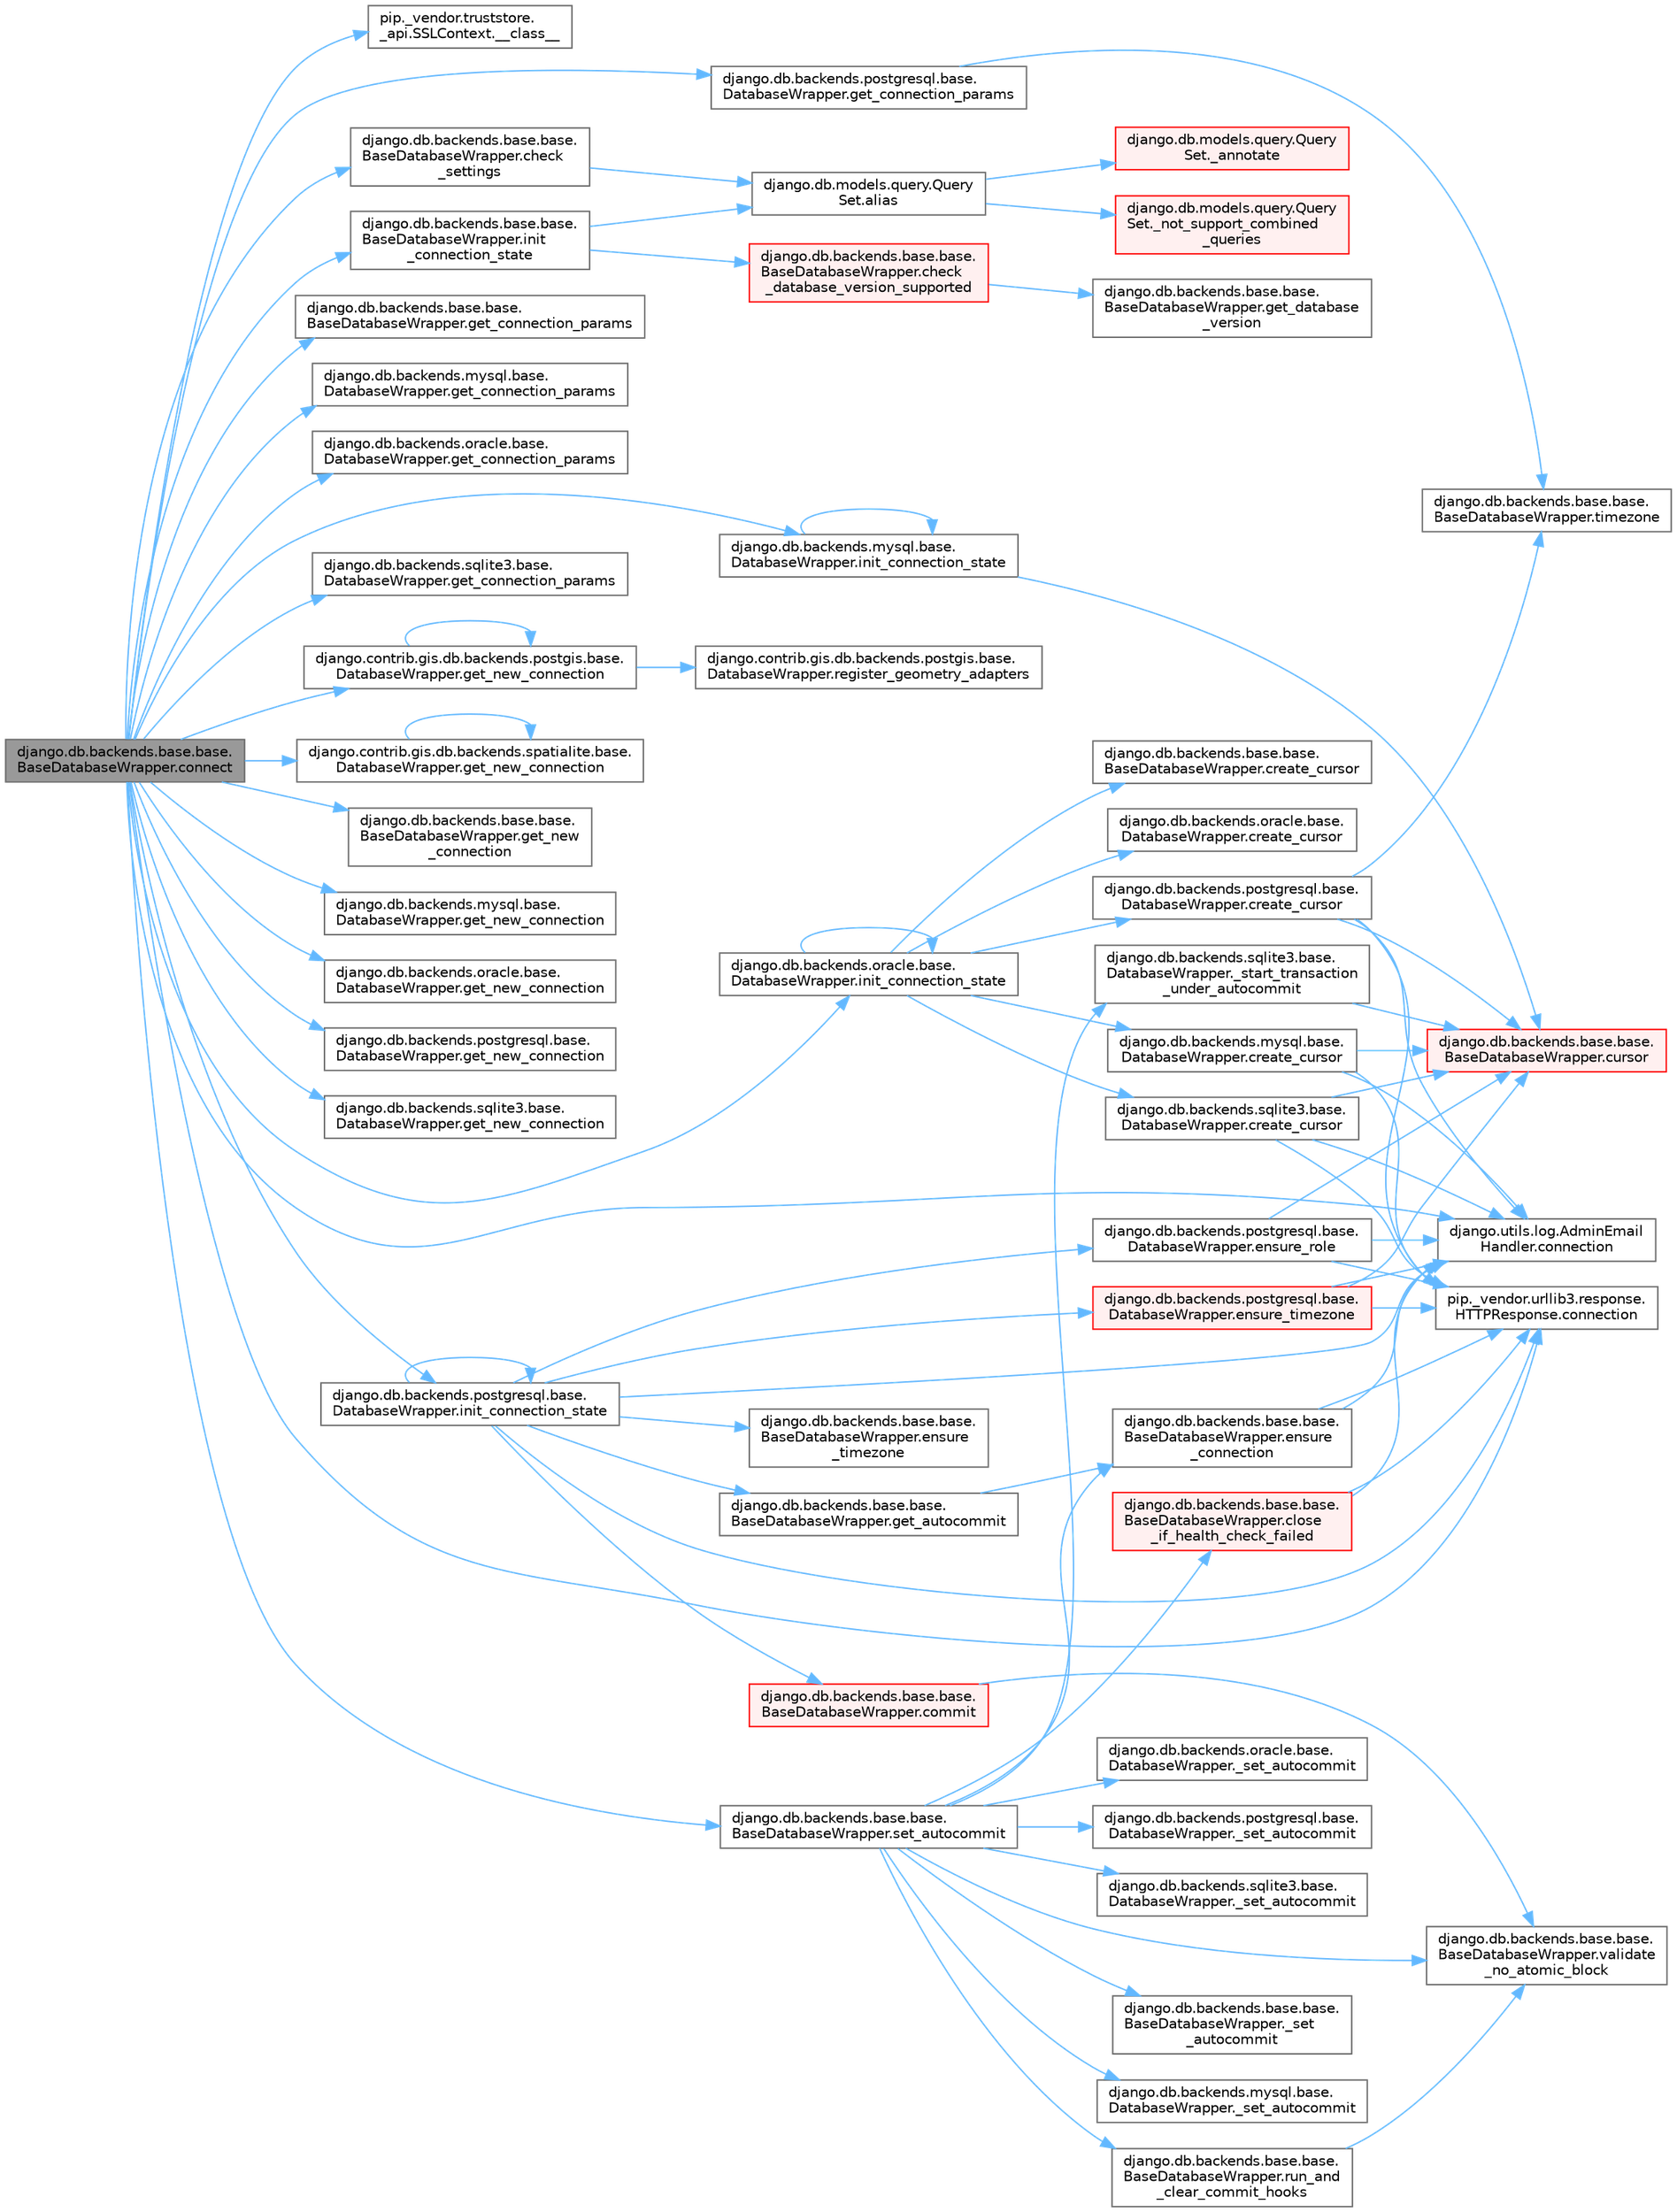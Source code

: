 digraph "django.db.backends.base.base.BaseDatabaseWrapper.connect"
{
 // LATEX_PDF_SIZE
  bgcolor="transparent";
  edge [fontname=Helvetica,fontsize=10,labelfontname=Helvetica,labelfontsize=10];
  node [fontname=Helvetica,fontsize=10,shape=box,height=0.2,width=0.4];
  rankdir="LR";
  Node1 [id="Node000001",label="django.db.backends.base.base.\lBaseDatabaseWrapper.connect",height=0.2,width=0.4,color="gray40", fillcolor="grey60", style="filled", fontcolor="black",tooltip=" "];
  Node1 -> Node2 [id="edge1_Node000001_Node000002",color="steelblue1",style="solid",tooltip=" "];
  Node2 [id="Node000002",label="pip._vendor.truststore.\l_api.SSLContext.__class__",height=0.2,width=0.4,color="grey40", fillcolor="white", style="filled",URL="$classpip_1_1__vendor_1_1truststore_1_1__api_1_1_s_s_l_context.html#a530861514f31eabaa3f513557d6e66de",tooltip=" "];
  Node1 -> Node3 [id="edge2_Node000001_Node000003",color="steelblue1",style="solid",tooltip=" "];
  Node3 [id="Node000003",label="django.db.backends.base.base.\lBaseDatabaseWrapper.check\l_settings",height=0.2,width=0.4,color="grey40", fillcolor="white", style="filled",URL="$classdjango_1_1db_1_1backends_1_1base_1_1base_1_1_base_database_wrapper.html#ade36d19d6439f7f781151786f4365cf5",tooltip=" "];
  Node3 -> Node4 [id="edge3_Node000003_Node000004",color="steelblue1",style="solid",tooltip=" "];
  Node4 [id="Node000004",label="django.db.models.query.Query\lSet.alias",height=0.2,width=0.4,color="grey40", fillcolor="white", style="filled",URL="$classdjango_1_1db_1_1models_1_1query_1_1_query_set.html#a896674021318d512b00a9acfd0871558",tooltip=" "];
  Node4 -> Node5 [id="edge4_Node000004_Node000005",color="steelblue1",style="solid",tooltip=" "];
  Node5 [id="Node000005",label="django.db.models.query.Query\lSet._annotate",height=0.2,width=0.4,color="red", fillcolor="#FFF0F0", style="filled",URL="$classdjango_1_1db_1_1models_1_1query_1_1_query_set.html#afabda1d66ae4492de2f44d5d81a3a571",tooltip=" "];
  Node4 -> Node21 [id="edge5_Node000004_Node000021",color="steelblue1",style="solid",tooltip=" "];
  Node21 [id="Node000021",label="django.db.models.query.Query\lSet._not_support_combined\l_queries",height=0.2,width=0.4,color="red", fillcolor="#FFF0F0", style="filled",URL="$classdjango_1_1db_1_1models_1_1query_1_1_query_set.html#aa8310ec206924c94141bef75563958e2",tooltip=" "];
  Node1 -> Node22 [id="edge6_Node000001_Node000022",color="steelblue1",style="solid",tooltip=" "];
  Node22 [id="Node000022",label="django.utils.log.AdminEmail\lHandler.connection",height=0.2,width=0.4,color="grey40", fillcolor="white", style="filled",URL="$classdjango_1_1utils_1_1log_1_1_admin_email_handler.html#a545b5f7ec55a857fe1ca7836814a0760",tooltip=" "];
  Node1 -> Node23 [id="edge7_Node000001_Node000023",color="steelblue1",style="solid",tooltip=" "];
  Node23 [id="Node000023",label="pip._vendor.urllib3.response.\lHTTPResponse.connection",height=0.2,width=0.4,color="grey40", fillcolor="white", style="filled",URL="$classpip_1_1__vendor_1_1urllib3_1_1response_1_1_h_t_t_p_response.html#a9002314624685de3bbf9b84bdc87fef8",tooltip=" "];
  Node1 -> Node24 [id="edge8_Node000001_Node000024",color="steelblue1",style="solid",tooltip=" "];
  Node24 [id="Node000024",label="django.db.backends.base.base.\lBaseDatabaseWrapper.get_connection_params",height=0.2,width=0.4,color="grey40", fillcolor="white", style="filled",URL="$classdjango_1_1db_1_1backends_1_1base_1_1base_1_1_base_database_wrapper.html#a2bf47c4de591ae4ce72e01f54ef903c3",tooltip=" "];
  Node1 -> Node25 [id="edge9_Node000001_Node000025",color="steelblue1",style="solid",tooltip=" "];
  Node25 [id="Node000025",label="django.db.backends.mysql.base.\lDatabaseWrapper.get_connection_params",height=0.2,width=0.4,color="grey40", fillcolor="white", style="filled",URL="$classdjango_1_1db_1_1backends_1_1mysql_1_1base_1_1_database_wrapper.html#a674671c49746d390cbdbc037864b60bc",tooltip=" "];
  Node1 -> Node26 [id="edge10_Node000001_Node000026",color="steelblue1",style="solid",tooltip=" "];
  Node26 [id="Node000026",label="django.db.backends.oracle.base.\lDatabaseWrapper.get_connection_params",height=0.2,width=0.4,color="grey40", fillcolor="white", style="filled",URL="$classdjango_1_1db_1_1backends_1_1oracle_1_1base_1_1_database_wrapper.html#a9b63192dbaf06f894f4722f2f408132f",tooltip=" "];
  Node1 -> Node27 [id="edge11_Node000001_Node000027",color="steelblue1",style="solid",tooltip=" "];
  Node27 [id="Node000027",label="django.db.backends.postgresql.base.\lDatabaseWrapper.get_connection_params",height=0.2,width=0.4,color="grey40", fillcolor="white", style="filled",URL="$classdjango_1_1db_1_1backends_1_1postgresql_1_1base_1_1_database_wrapper.html#a2bcb61671245c25ceaff57cec68185e0",tooltip=" "];
  Node27 -> Node28 [id="edge12_Node000027_Node000028",color="steelblue1",style="solid",tooltip=" "];
  Node28 [id="Node000028",label="django.db.backends.base.base.\lBaseDatabaseWrapper.timezone",height=0.2,width=0.4,color="grey40", fillcolor="white", style="filled",URL="$classdjango_1_1db_1_1backends_1_1base_1_1base_1_1_base_database_wrapper.html#a7a936afe6422dca268aedad623f7d964",tooltip=" "];
  Node1 -> Node29 [id="edge13_Node000001_Node000029",color="steelblue1",style="solid",tooltip=" "];
  Node29 [id="Node000029",label="django.db.backends.sqlite3.base.\lDatabaseWrapper.get_connection_params",height=0.2,width=0.4,color="grey40", fillcolor="white", style="filled",URL="$classdjango_1_1db_1_1backends_1_1sqlite3_1_1base_1_1_database_wrapper.html#acee0797169723a5551e27ca61c041ce9",tooltip=" "];
  Node1 -> Node30 [id="edge14_Node000001_Node000030",color="steelblue1",style="solid",tooltip=" "];
  Node30 [id="Node000030",label="django.contrib.gis.db.backends.postgis.base.\lDatabaseWrapper.get_new_connection",height=0.2,width=0.4,color="grey40", fillcolor="white", style="filled",URL="$classdjango_1_1contrib_1_1gis_1_1db_1_1backends_1_1postgis_1_1base_1_1_database_wrapper.html#a176a9a0fd1827619208a1d89d345f91e",tooltip=" "];
  Node30 -> Node30 [id="edge15_Node000030_Node000030",color="steelblue1",style="solid",tooltip=" "];
  Node30 -> Node31 [id="edge16_Node000030_Node000031",color="steelblue1",style="solid",tooltip=" "];
  Node31 [id="Node000031",label="django.contrib.gis.db.backends.postgis.base.\lDatabaseWrapper.register_geometry_adapters",height=0.2,width=0.4,color="grey40", fillcolor="white", style="filled",URL="$classdjango_1_1contrib_1_1gis_1_1db_1_1backends_1_1postgis_1_1base_1_1_database_wrapper.html#aa1677b7905b15dfd2164c669ee6f3c5f",tooltip=" "];
  Node1 -> Node32 [id="edge17_Node000001_Node000032",color="steelblue1",style="solid",tooltip=" "];
  Node32 [id="Node000032",label="django.contrib.gis.db.backends.spatialite.base.\lDatabaseWrapper.get_new_connection",height=0.2,width=0.4,color="grey40", fillcolor="white", style="filled",URL="$classdjango_1_1contrib_1_1gis_1_1db_1_1backends_1_1spatialite_1_1base_1_1_database_wrapper.html#a77bf7e898dd6e3975efba07790aab030",tooltip=" "];
  Node32 -> Node32 [id="edge18_Node000032_Node000032",color="steelblue1",style="solid",tooltip=" "];
  Node1 -> Node33 [id="edge19_Node000001_Node000033",color="steelblue1",style="solid",tooltip=" "];
  Node33 [id="Node000033",label="django.db.backends.base.base.\lBaseDatabaseWrapper.get_new\l_connection",height=0.2,width=0.4,color="grey40", fillcolor="white", style="filled",URL="$classdjango_1_1db_1_1backends_1_1base_1_1base_1_1_base_database_wrapper.html#a2a042ce172ee87ee1891c70cd73b2ceb",tooltip=" "];
  Node1 -> Node34 [id="edge20_Node000001_Node000034",color="steelblue1",style="solid",tooltip=" "];
  Node34 [id="Node000034",label="django.db.backends.mysql.base.\lDatabaseWrapper.get_new_connection",height=0.2,width=0.4,color="grey40", fillcolor="white", style="filled",URL="$classdjango_1_1db_1_1backends_1_1mysql_1_1base_1_1_database_wrapper.html#a4ae5b997726df6730416fc8ee0642b0b",tooltip=" "];
  Node1 -> Node35 [id="edge21_Node000001_Node000035",color="steelblue1",style="solid",tooltip=" "];
  Node35 [id="Node000035",label="django.db.backends.oracle.base.\lDatabaseWrapper.get_new_connection",height=0.2,width=0.4,color="grey40", fillcolor="white", style="filled",URL="$classdjango_1_1db_1_1backends_1_1oracle_1_1base_1_1_database_wrapper.html#aeb6185c5b3945822e2c27bcf32835083",tooltip=" "];
  Node1 -> Node36 [id="edge22_Node000001_Node000036",color="steelblue1",style="solid",tooltip=" "];
  Node36 [id="Node000036",label="django.db.backends.postgresql.base.\lDatabaseWrapper.get_new_connection",height=0.2,width=0.4,color="grey40", fillcolor="white", style="filled",URL="$classdjango_1_1db_1_1backends_1_1postgresql_1_1base_1_1_database_wrapper.html#a36725c1cd739f8aeb3e26cfd5ce7f574",tooltip=" "];
  Node1 -> Node37 [id="edge23_Node000001_Node000037",color="steelblue1",style="solid",tooltip=" "];
  Node37 [id="Node000037",label="django.db.backends.sqlite3.base.\lDatabaseWrapper.get_new_connection",height=0.2,width=0.4,color="grey40", fillcolor="white", style="filled",URL="$classdjango_1_1db_1_1backends_1_1sqlite3_1_1base_1_1_database_wrapper.html#a2c137d5354f5b34892cc3c26b553c508",tooltip=" "];
  Node1 -> Node38 [id="edge24_Node000001_Node000038",color="steelblue1",style="solid",tooltip=" "];
  Node38 [id="Node000038",label="django.db.backends.base.base.\lBaseDatabaseWrapper.init\l_connection_state",height=0.2,width=0.4,color="grey40", fillcolor="white", style="filled",URL="$classdjango_1_1db_1_1backends_1_1base_1_1base_1_1_base_database_wrapper.html#a0543e30695d4e60ad91be5456fcc7606",tooltip=" "];
  Node38 -> Node4 [id="edge25_Node000038_Node000004",color="steelblue1",style="solid",tooltip=" "];
  Node38 -> Node39 [id="edge26_Node000038_Node000039",color="steelblue1",style="solid",tooltip=" "];
  Node39 [id="Node000039",label="django.db.backends.base.base.\lBaseDatabaseWrapper.check\l_database_version_supported",height=0.2,width=0.4,color="red", fillcolor="#FFF0F0", style="filled",URL="$classdjango_1_1db_1_1backends_1_1base_1_1base_1_1_base_database_wrapper.html#a267caf7b087a5bfdeaf9a18b7837025d",tooltip=" "];
  Node39 -> Node40 [id="edge27_Node000039_Node000040",color="steelblue1",style="solid",tooltip=" "];
  Node40 [id="Node000040",label="django.db.backends.base.base.\lBaseDatabaseWrapper.get_database\l_version",height=0.2,width=0.4,color="grey40", fillcolor="white", style="filled",URL="$classdjango_1_1db_1_1backends_1_1base_1_1base_1_1_base_database_wrapper.html#a854dc847e67927310b30857ae81a192a",tooltip=" "];
  Node1 -> Node4505 [id="edge28_Node000001_Node004505",color="steelblue1",style="solid",tooltip=" "];
  Node4505 [id="Node004505",label="django.db.backends.mysql.base.\lDatabaseWrapper.init_connection_state",height=0.2,width=0.4,color="grey40", fillcolor="white", style="filled",URL="$classdjango_1_1db_1_1backends_1_1mysql_1_1base_1_1_database_wrapper.html#a37793782ec878a26847fac03c5f8fe38",tooltip=" "];
  Node4505 -> Node1080 [id="edge29_Node004505_Node001080",color="steelblue1",style="solid",tooltip=" "];
  Node1080 [id="Node001080",label="django.db.backends.base.base.\lBaseDatabaseWrapper.cursor",height=0.2,width=0.4,color="red", fillcolor="#FFF0F0", style="filled",URL="$classdjango_1_1db_1_1backends_1_1base_1_1base_1_1_base_database_wrapper.html#a36460fef236d97a41d6ed05f035509f8",tooltip=" "];
  Node4505 -> Node4505 [id="edge30_Node004505_Node004505",color="steelblue1",style="solid",tooltip=" "];
  Node1 -> Node4506 [id="edge31_Node000001_Node004506",color="steelblue1",style="solid",tooltip=" "];
  Node4506 [id="Node004506",label="django.db.backends.oracle.base.\lDatabaseWrapper.init_connection_state",height=0.2,width=0.4,color="grey40", fillcolor="white", style="filled",URL="$classdjango_1_1db_1_1backends_1_1oracle_1_1base_1_1_database_wrapper.html#a72a30b660ac383d3486385c7d9191020",tooltip=" "];
  Node4506 -> Node4308 [id="edge32_Node004506_Node004308",color="steelblue1",style="solid",tooltip=" "];
  Node4308 [id="Node004308",label="django.db.backends.base.base.\lBaseDatabaseWrapper.create_cursor",height=0.2,width=0.4,color="grey40", fillcolor="white", style="filled",URL="$classdjango_1_1db_1_1backends_1_1base_1_1base_1_1_base_database_wrapper.html#ad5770c39dbfca2cff60c756f9da65e7e",tooltip=" "];
  Node4506 -> Node4309 [id="edge33_Node004506_Node004309",color="steelblue1",style="solid",tooltip=" "];
  Node4309 [id="Node004309",label="django.db.backends.mysql.base.\lDatabaseWrapper.create_cursor",height=0.2,width=0.4,color="grey40", fillcolor="white", style="filled",URL="$classdjango_1_1db_1_1backends_1_1mysql_1_1base_1_1_database_wrapper.html#a0ff5c552844653c9008b2c1c843cb949",tooltip=" "];
  Node4309 -> Node22 [id="edge34_Node004309_Node000022",color="steelblue1",style="solid",tooltip=" "];
  Node4309 -> Node23 [id="edge35_Node004309_Node000023",color="steelblue1",style="solid",tooltip=" "];
  Node4309 -> Node1080 [id="edge36_Node004309_Node001080",color="steelblue1",style="solid",tooltip=" "];
  Node4506 -> Node4310 [id="edge37_Node004506_Node004310",color="steelblue1",style="solid",tooltip=" "];
  Node4310 [id="Node004310",label="django.db.backends.oracle.base.\lDatabaseWrapper.create_cursor",height=0.2,width=0.4,color="grey40", fillcolor="white", style="filled",URL="$classdjango_1_1db_1_1backends_1_1oracle_1_1base_1_1_database_wrapper.html#a82a148a124e32910f7432160ddc47da4",tooltip=" "];
  Node4506 -> Node4311 [id="edge38_Node004506_Node004311",color="steelblue1",style="solid",tooltip=" "];
  Node4311 [id="Node004311",label="django.db.backends.postgresql.base.\lDatabaseWrapper.create_cursor",height=0.2,width=0.4,color="grey40", fillcolor="white", style="filled",URL="$classdjango_1_1db_1_1backends_1_1postgresql_1_1base_1_1_database_wrapper.html#a0097c2f901cc5ac98af1b51b05eafec1",tooltip=" "];
  Node4311 -> Node22 [id="edge39_Node004311_Node000022",color="steelblue1",style="solid",tooltip=" "];
  Node4311 -> Node23 [id="edge40_Node004311_Node000023",color="steelblue1",style="solid",tooltip=" "];
  Node4311 -> Node1080 [id="edge41_Node004311_Node001080",color="steelblue1",style="solid",tooltip=" "];
  Node4311 -> Node28 [id="edge42_Node004311_Node000028",color="steelblue1",style="solid",tooltip=" "];
  Node4506 -> Node4312 [id="edge43_Node004506_Node004312",color="steelblue1",style="solid",tooltip=" "];
  Node4312 [id="Node004312",label="django.db.backends.sqlite3.base.\lDatabaseWrapper.create_cursor",height=0.2,width=0.4,color="grey40", fillcolor="white", style="filled",URL="$classdjango_1_1db_1_1backends_1_1sqlite3_1_1base_1_1_database_wrapper.html#a432ac337ae585453ec5c6c37a42ba892",tooltip=" "];
  Node4312 -> Node22 [id="edge44_Node004312_Node000022",color="steelblue1",style="solid",tooltip=" "];
  Node4312 -> Node23 [id="edge45_Node004312_Node000023",color="steelblue1",style="solid",tooltip=" "];
  Node4312 -> Node1080 [id="edge46_Node004312_Node001080",color="steelblue1",style="solid",tooltip=" "];
  Node4506 -> Node4506 [id="edge47_Node004506_Node004506",color="steelblue1",style="solid",tooltip=" "];
  Node1 -> Node4507 [id="edge48_Node000001_Node004507",color="steelblue1",style="solid",tooltip=" "];
  Node4507 [id="Node004507",label="django.db.backends.postgresql.base.\lDatabaseWrapper.init_connection_state",height=0.2,width=0.4,color="grey40", fillcolor="white", style="filled",URL="$classdjango_1_1db_1_1backends_1_1postgresql_1_1base_1_1_database_wrapper.html#a0f6575b463895b89bb6fc158beacb3cd",tooltip=" "];
  Node4507 -> Node4508 [id="edge49_Node004507_Node004508",color="steelblue1",style="solid",tooltip=" "];
  Node4508 [id="Node004508",label="django.db.backends.base.base.\lBaseDatabaseWrapper.commit",height=0.2,width=0.4,color="red", fillcolor="#FFF0F0", style="filled",URL="$classdjango_1_1db_1_1backends_1_1base_1_1base_1_1_base_database_wrapper.html#a27411d5fdc6c7490a11324a33c83df2d",tooltip=" "];
  Node4508 -> Node4511 [id="edge50_Node004508_Node004511",color="steelblue1",style="solid",tooltip=" "];
  Node4511 [id="Node004511",label="django.db.backends.base.base.\lBaseDatabaseWrapper.validate\l_no_atomic_block",height=0.2,width=0.4,color="grey40", fillcolor="white", style="filled",URL="$classdjango_1_1db_1_1backends_1_1base_1_1base_1_1_base_database_wrapper.html#a8308d8c66eed60383d5d7fb8f4f3d1c1",tooltip=" "];
  Node4507 -> Node22 [id="edge51_Node004507_Node000022",color="steelblue1",style="solid",tooltip=" "];
  Node4507 -> Node23 [id="edge52_Node004507_Node000023",color="steelblue1",style="solid",tooltip=" "];
  Node4507 -> Node4512 [id="edge53_Node004507_Node004512",color="steelblue1",style="solid",tooltip=" "];
  Node4512 [id="Node004512",label="django.db.backends.postgresql.base.\lDatabaseWrapper.ensure_role",height=0.2,width=0.4,color="grey40", fillcolor="white", style="filled",URL="$classdjango_1_1db_1_1backends_1_1postgresql_1_1base_1_1_database_wrapper.html#a3473fcd0631b4d3ccdf9de10bde6f2a9",tooltip=" "];
  Node4512 -> Node22 [id="edge54_Node004512_Node000022",color="steelblue1",style="solid",tooltip=" "];
  Node4512 -> Node23 [id="edge55_Node004512_Node000023",color="steelblue1",style="solid",tooltip=" "];
  Node4512 -> Node1080 [id="edge56_Node004512_Node001080",color="steelblue1",style="solid",tooltip=" "];
  Node4507 -> Node4513 [id="edge57_Node004507_Node004513",color="steelblue1",style="solid",tooltip=" "];
  Node4513 [id="Node004513",label="django.db.backends.base.base.\lBaseDatabaseWrapper.ensure\l_timezone",height=0.2,width=0.4,color="grey40", fillcolor="white", style="filled",URL="$classdjango_1_1db_1_1backends_1_1base_1_1base_1_1_base_database_wrapper.html#ad9c4d1d4bf13dea5bd12b05300e64d66",tooltip=" "];
  Node4507 -> Node4514 [id="edge58_Node004507_Node004514",color="steelblue1",style="solid",tooltip=" "];
  Node4514 [id="Node004514",label="django.db.backends.postgresql.base.\lDatabaseWrapper.ensure_timezone",height=0.2,width=0.4,color="red", fillcolor="#FFF0F0", style="filled",URL="$classdjango_1_1db_1_1backends_1_1postgresql_1_1base_1_1_database_wrapper.html#a5e128f3e67017e5ac3bfd1b646557317",tooltip=" "];
  Node4514 -> Node22 [id="edge59_Node004514_Node000022",color="steelblue1",style="solid",tooltip=" "];
  Node4514 -> Node23 [id="edge60_Node004514_Node000023",color="steelblue1",style="solid",tooltip=" "];
  Node4514 -> Node1080 [id="edge61_Node004514_Node001080",color="steelblue1",style="solid",tooltip=" "];
  Node4507 -> Node4516 [id="edge62_Node004507_Node004516",color="steelblue1",style="solid",tooltip=" "];
  Node4516 [id="Node004516",label="django.db.backends.base.base.\lBaseDatabaseWrapper.get_autocommit",height=0.2,width=0.4,color="grey40", fillcolor="white", style="filled",URL="$classdjango_1_1db_1_1backends_1_1base_1_1base_1_1_base_database_wrapper.html#a14ba5f293351b1dddd42f0d5dea1b1bb",tooltip=" "];
  Node4516 -> Node4313 [id="edge63_Node004516_Node004313",color="steelblue1",style="solid",tooltip=" "];
  Node4313 [id="Node004313",label="django.db.backends.base.base.\lBaseDatabaseWrapper.ensure\l_connection",height=0.2,width=0.4,color="grey40", fillcolor="white", style="filled",URL="$classdjango_1_1db_1_1backends_1_1base_1_1base_1_1_base_database_wrapper.html#a92c7bfe2efb05b06bb23cc7de201dbb5",tooltip=" "];
  Node4313 -> Node22 [id="edge64_Node004313_Node000022",color="steelblue1",style="solid",tooltip=" "];
  Node4313 -> Node23 [id="edge65_Node004313_Node000023",color="steelblue1",style="solid",tooltip=" "];
  Node4507 -> Node4507 [id="edge66_Node004507_Node004507",color="steelblue1",style="solid",tooltip=" "];
  Node1 -> Node4517 [id="edge67_Node000001_Node004517",color="steelblue1",style="solid",tooltip=" "];
  Node4517 [id="Node004517",label="django.db.backends.base.base.\lBaseDatabaseWrapper.set_autocommit",height=0.2,width=0.4,color="grey40", fillcolor="white", style="filled",URL="$classdjango_1_1db_1_1backends_1_1base_1_1base_1_1_base_database_wrapper.html#ab1e9f32c123e4ccc36e4e7ae370d4fc2",tooltip=" "];
  Node4517 -> Node4518 [id="edge68_Node004517_Node004518",color="steelblue1",style="solid",tooltip=" "];
  Node4518 [id="Node004518",label="django.db.backends.base.base.\lBaseDatabaseWrapper._set\l_autocommit",height=0.2,width=0.4,color="grey40", fillcolor="white", style="filled",URL="$classdjango_1_1db_1_1backends_1_1base_1_1base_1_1_base_database_wrapper.html#a686692fdf47368e67c1c4ec30967fa72",tooltip=" "];
  Node4517 -> Node4519 [id="edge69_Node004517_Node004519",color="steelblue1",style="solid",tooltip=" "];
  Node4519 [id="Node004519",label="django.db.backends.mysql.base.\lDatabaseWrapper._set_autocommit",height=0.2,width=0.4,color="grey40", fillcolor="white", style="filled",URL="$classdjango_1_1db_1_1backends_1_1mysql_1_1base_1_1_database_wrapper.html#a773b2d24a04948dd523ee5704b5ed17a",tooltip=" "];
  Node4517 -> Node4520 [id="edge70_Node004517_Node004520",color="steelblue1",style="solid",tooltip=" "];
  Node4520 [id="Node004520",label="django.db.backends.oracle.base.\lDatabaseWrapper._set_autocommit",height=0.2,width=0.4,color="grey40", fillcolor="white", style="filled",URL="$classdjango_1_1db_1_1backends_1_1oracle_1_1base_1_1_database_wrapper.html#aee0396802400910d4aed640498b75129",tooltip=" "];
  Node4517 -> Node4521 [id="edge71_Node004517_Node004521",color="steelblue1",style="solid",tooltip=" "];
  Node4521 [id="Node004521",label="django.db.backends.postgresql.base.\lDatabaseWrapper._set_autocommit",height=0.2,width=0.4,color="grey40", fillcolor="white", style="filled",URL="$classdjango_1_1db_1_1backends_1_1postgresql_1_1base_1_1_database_wrapper.html#aff8db90c8513b85fafbdb91aa0817353",tooltip=" "];
  Node4517 -> Node4522 [id="edge72_Node004517_Node004522",color="steelblue1",style="solid",tooltip=" "];
  Node4522 [id="Node004522",label="django.db.backends.sqlite3.base.\lDatabaseWrapper._set_autocommit",height=0.2,width=0.4,color="grey40", fillcolor="white", style="filled",URL="$classdjango_1_1db_1_1backends_1_1sqlite3_1_1base_1_1_database_wrapper.html#a4f7af57963024ff423d089c63a025914",tooltip=" "];
  Node4517 -> Node4523 [id="edge73_Node004517_Node004523",color="steelblue1",style="solid",tooltip=" "];
  Node4523 [id="Node004523",label="django.db.backends.sqlite3.base.\lDatabaseWrapper._start_transaction\l_under_autocommit",height=0.2,width=0.4,color="grey40", fillcolor="white", style="filled",URL="$classdjango_1_1db_1_1backends_1_1sqlite3_1_1base_1_1_database_wrapper.html#a8524e3c43caeb725422ad80f80aa1456",tooltip=" "];
  Node4523 -> Node1080 [id="edge74_Node004523_Node001080",color="steelblue1",style="solid",tooltip=" "];
  Node4517 -> Node1083 [id="edge75_Node004517_Node001083",color="steelblue1",style="solid",tooltip=" "];
  Node1083 [id="Node001083",label="django.db.backends.base.base.\lBaseDatabaseWrapper.close\l_if_health_check_failed",height=0.2,width=0.4,color="red", fillcolor="#FFF0F0", style="filled",URL="$classdjango_1_1db_1_1backends_1_1base_1_1base_1_1_base_database_wrapper.html#a3f4d11734d2da94781f00468b6bd3981",tooltip=" "];
  Node1083 -> Node22 [id="edge76_Node001083_Node000022",color="steelblue1",style="solid",tooltip=" "];
  Node1083 -> Node23 [id="edge77_Node001083_Node000023",color="steelblue1",style="solid",tooltip=" "];
  Node4517 -> Node4313 [id="edge78_Node004517_Node004313",color="steelblue1",style="solid",tooltip=" "];
  Node4517 -> Node4524 [id="edge79_Node004517_Node004524",color="steelblue1",style="solid",tooltip=" "];
  Node4524 [id="Node004524",label="django.db.backends.base.base.\lBaseDatabaseWrapper.run_and\l_clear_commit_hooks",height=0.2,width=0.4,color="grey40", fillcolor="white", style="filled",URL="$classdjango_1_1db_1_1backends_1_1base_1_1base_1_1_base_database_wrapper.html#a30980b48ffb0fdd1a4f8b02d00cd80e8",tooltip=" "];
  Node4524 -> Node4511 [id="edge80_Node004524_Node004511",color="steelblue1",style="solid",tooltip=" "];
  Node4517 -> Node4511 [id="edge81_Node004517_Node004511",color="steelblue1",style="solid",tooltip=" "];
}
